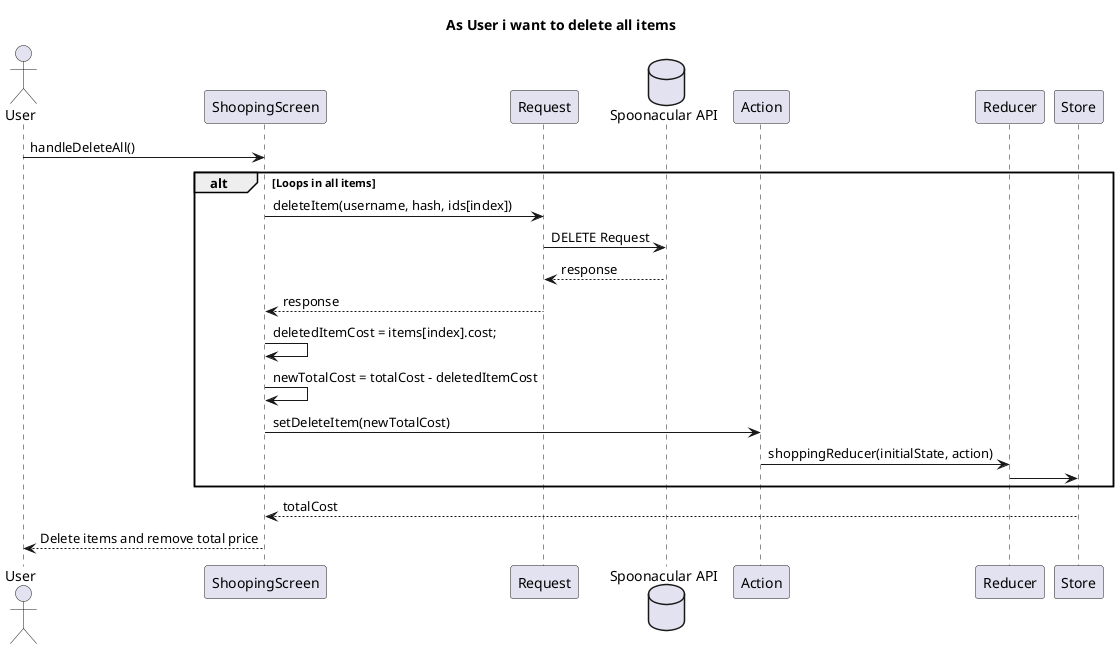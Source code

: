 @startuml
title As User i want to delete all items
actor User as User

actor User as User
participant "ShoopingScreen" as Screen
participant "Request" as Request
database "Spoonacular API" as Server
participant "Action" as AR
participant "Reducer" as RD
participant "Store" as Store

User->Screen:handleDeleteAll()
alt Loops in all items
Screen->Request:deleteItem(username, hash, ids[index])
Request->Server:DELETE Request
Server-->Request:response
Request-->Screen:response
Screen->Screen:deletedItemCost = items[index].cost;
Screen->Screen:newTotalCost = totalCost - deletedItemCost

Screen->AR:setDeleteItem(newTotalCost)
AR->RD:shoppingReducer(initialState, action)
RD->Store:
end alt
Store-->Screen:totalCost
Screen-->User:Delete items and remove total price

@enduml
